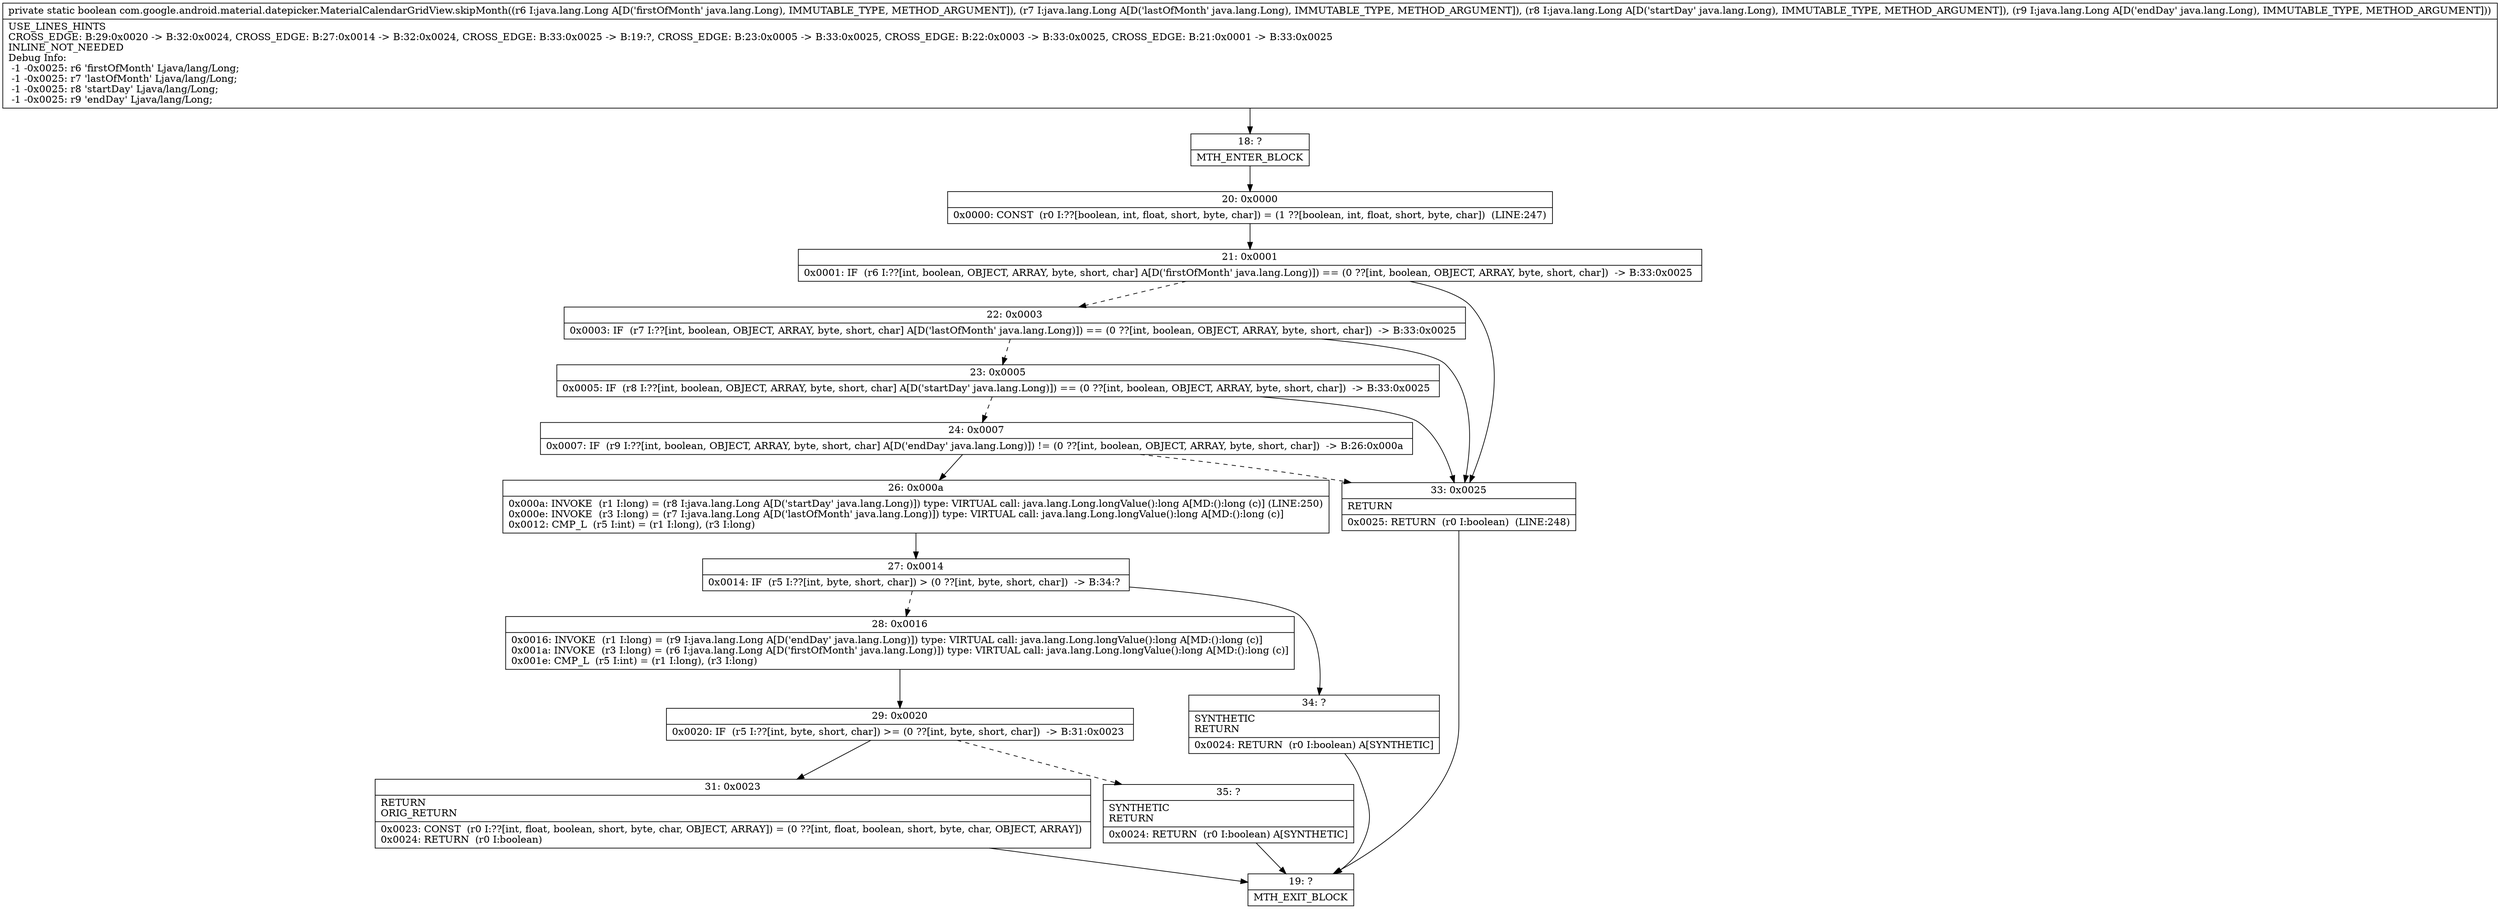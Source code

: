 digraph "CFG forcom.google.android.material.datepicker.MaterialCalendarGridView.skipMonth(Ljava\/lang\/Long;Ljava\/lang\/Long;Ljava\/lang\/Long;Ljava\/lang\/Long;)Z" {
Node_18 [shape=record,label="{18\:\ ?|MTH_ENTER_BLOCK\l}"];
Node_20 [shape=record,label="{20\:\ 0x0000|0x0000: CONST  (r0 I:??[boolean, int, float, short, byte, char]) = (1 ??[boolean, int, float, short, byte, char])  (LINE:247)\l}"];
Node_21 [shape=record,label="{21\:\ 0x0001|0x0001: IF  (r6 I:??[int, boolean, OBJECT, ARRAY, byte, short, char] A[D('firstOfMonth' java.lang.Long)]) == (0 ??[int, boolean, OBJECT, ARRAY, byte, short, char])  \-\> B:33:0x0025 \l}"];
Node_22 [shape=record,label="{22\:\ 0x0003|0x0003: IF  (r7 I:??[int, boolean, OBJECT, ARRAY, byte, short, char] A[D('lastOfMonth' java.lang.Long)]) == (0 ??[int, boolean, OBJECT, ARRAY, byte, short, char])  \-\> B:33:0x0025 \l}"];
Node_23 [shape=record,label="{23\:\ 0x0005|0x0005: IF  (r8 I:??[int, boolean, OBJECT, ARRAY, byte, short, char] A[D('startDay' java.lang.Long)]) == (0 ??[int, boolean, OBJECT, ARRAY, byte, short, char])  \-\> B:33:0x0025 \l}"];
Node_24 [shape=record,label="{24\:\ 0x0007|0x0007: IF  (r9 I:??[int, boolean, OBJECT, ARRAY, byte, short, char] A[D('endDay' java.lang.Long)]) != (0 ??[int, boolean, OBJECT, ARRAY, byte, short, char])  \-\> B:26:0x000a \l}"];
Node_26 [shape=record,label="{26\:\ 0x000a|0x000a: INVOKE  (r1 I:long) = (r8 I:java.lang.Long A[D('startDay' java.lang.Long)]) type: VIRTUAL call: java.lang.Long.longValue():long A[MD:():long (c)] (LINE:250)\l0x000e: INVOKE  (r3 I:long) = (r7 I:java.lang.Long A[D('lastOfMonth' java.lang.Long)]) type: VIRTUAL call: java.lang.Long.longValue():long A[MD:():long (c)]\l0x0012: CMP_L  (r5 I:int) = (r1 I:long), (r3 I:long) \l}"];
Node_27 [shape=record,label="{27\:\ 0x0014|0x0014: IF  (r5 I:??[int, byte, short, char]) \> (0 ??[int, byte, short, char])  \-\> B:34:? \l}"];
Node_28 [shape=record,label="{28\:\ 0x0016|0x0016: INVOKE  (r1 I:long) = (r9 I:java.lang.Long A[D('endDay' java.lang.Long)]) type: VIRTUAL call: java.lang.Long.longValue():long A[MD:():long (c)]\l0x001a: INVOKE  (r3 I:long) = (r6 I:java.lang.Long A[D('firstOfMonth' java.lang.Long)]) type: VIRTUAL call: java.lang.Long.longValue():long A[MD:():long (c)]\l0x001e: CMP_L  (r5 I:int) = (r1 I:long), (r3 I:long) \l}"];
Node_29 [shape=record,label="{29\:\ 0x0020|0x0020: IF  (r5 I:??[int, byte, short, char]) \>= (0 ??[int, byte, short, char])  \-\> B:31:0x0023 \l}"];
Node_31 [shape=record,label="{31\:\ 0x0023|RETURN\lORIG_RETURN\l|0x0023: CONST  (r0 I:??[int, float, boolean, short, byte, char, OBJECT, ARRAY]) = (0 ??[int, float, boolean, short, byte, char, OBJECT, ARRAY]) \l0x0024: RETURN  (r0 I:boolean) \l}"];
Node_19 [shape=record,label="{19\:\ ?|MTH_EXIT_BLOCK\l}"];
Node_35 [shape=record,label="{35\:\ ?|SYNTHETIC\lRETURN\l|0x0024: RETURN  (r0 I:boolean) A[SYNTHETIC]\l}"];
Node_34 [shape=record,label="{34\:\ ?|SYNTHETIC\lRETURN\l|0x0024: RETURN  (r0 I:boolean) A[SYNTHETIC]\l}"];
Node_33 [shape=record,label="{33\:\ 0x0025|RETURN\l|0x0025: RETURN  (r0 I:boolean)  (LINE:248)\l}"];
MethodNode[shape=record,label="{private static boolean com.google.android.material.datepicker.MaterialCalendarGridView.skipMonth((r6 I:java.lang.Long A[D('firstOfMonth' java.lang.Long), IMMUTABLE_TYPE, METHOD_ARGUMENT]), (r7 I:java.lang.Long A[D('lastOfMonth' java.lang.Long), IMMUTABLE_TYPE, METHOD_ARGUMENT]), (r8 I:java.lang.Long A[D('startDay' java.lang.Long), IMMUTABLE_TYPE, METHOD_ARGUMENT]), (r9 I:java.lang.Long A[D('endDay' java.lang.Long), IMMUTABLE_TYPE, METHOD_ARGUMENT]))  | USE_LINES_HINTS\lCROSS_EDGE: B:29:0x0020 \-\> B:32:0x0024, CROSS_EDGE: B:27:0x0014 \-\> B:32:0x0024, CROSS_EDGE: B:33:0x0025 \-\> B:19:?, CROSS_EDGE: B:23:0x0005 \-\> B:33:0x0025, CROSS_EDGE: B:22:0x0003 \-\> B:33:0x0025, CROSS_EDGE: B:21:0x0001 \-\> B:33:0x0025\lINLINE_NOT_NEEDED\lDebug Info:\l  \-1 \-0x0025: r6 'firstOfMonth' Ljava\/lang\/Long;\l  \-1 \-0x0025: r7 'lastOfMonth' Ljava\/lang\/Long;\l  \-1 \-0x0025: r8 'startDay' Ljava\/lang\/Long;\l  \-1 \-0x0025: r9 'endDay' Ljava\/lang\/Long;\l}"];
MethodNode -> Node_18;Node_18 -> Node_20;
Node_20 -> Node_21;
Node_21 -> Node_22[style=dashed];
Node_21 -> Node_33;
Node_22 -> Node_23[style=dashed];
Node_22 -> Node_33;
Node_23 -> Node_24[style=dashed];
Node_23 -> Node_33;
Node_24 -> Node_26;
Node_24 -> Node_33[style=dashed];
Node_26 -> Node_27;
Node_27 -> Node_28[style=dashed];
Node_27 -> Node_34;
Node_28 -> Node_29;
Node_29 -> Node_31;
Node_29 -> Node_35[style=dashed];
Node_31 -> Node_19;
Node_35 -> Node_19;
Node_34 -> Node_19;
Node_33 -> Node_19;
}

